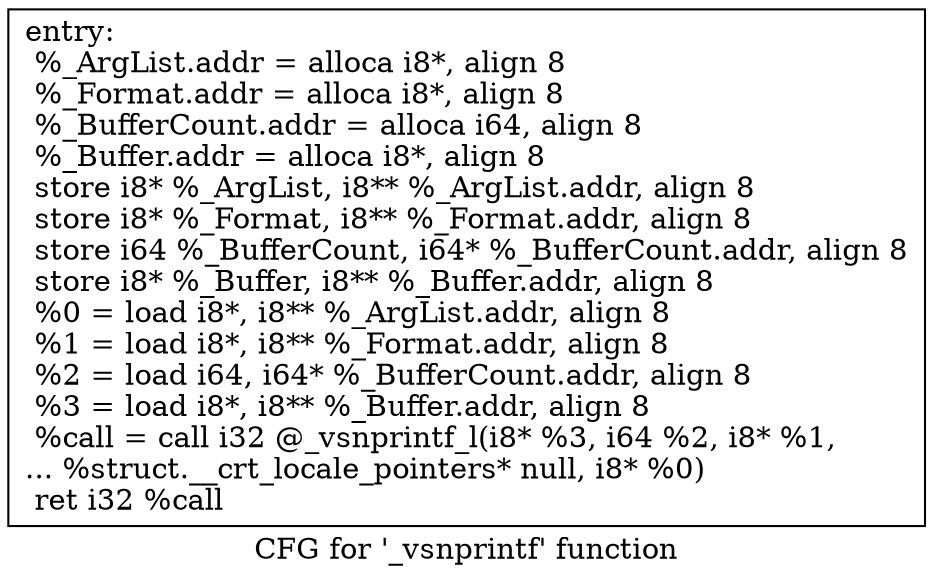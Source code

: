 digraph "CFG for '_vsnprintf' function" {
	label="CFG for '_vsnprintf' function";

	Node0xab5ca0 [shape=record,label="{entry:\l  %_ArgList.addr = alloca i8*, align 8\l  %_Format.addr = alloca i8*, align 8\l  %_BufferCount.addr = alloca i64, align 8\l  %_Buffer.addr = alloca i8*, align 8\l  store i8* %_ArgList, i8** %_ArgList.addr, align 8\l  store i8* %_Format, i8** %_Format.addr, align 8\l  store i64 %_BufferCount, i64* %_BufferCount.addr, align 8\l  store i8* %_Buffer, i8** %_Buffer.addr, align 8\l  %0 = load i8*, i8** %_ArgList.addr, align 8\l  %1 = load i8*, i8** %_Format.addr, align 8\l  %2 = load i64, i64* %_BufferCount.addr, align 8\l  %3 = load i8*, i8** %_Buffer.addr, align 8\l  %call = call i32 @_vsnprintf_l(i8* %3, i64 %2, i8* %1,\l... %struct.__crt_locale_pointers* null, i8* %0)\l  ret i32 %call\l}"];
}
